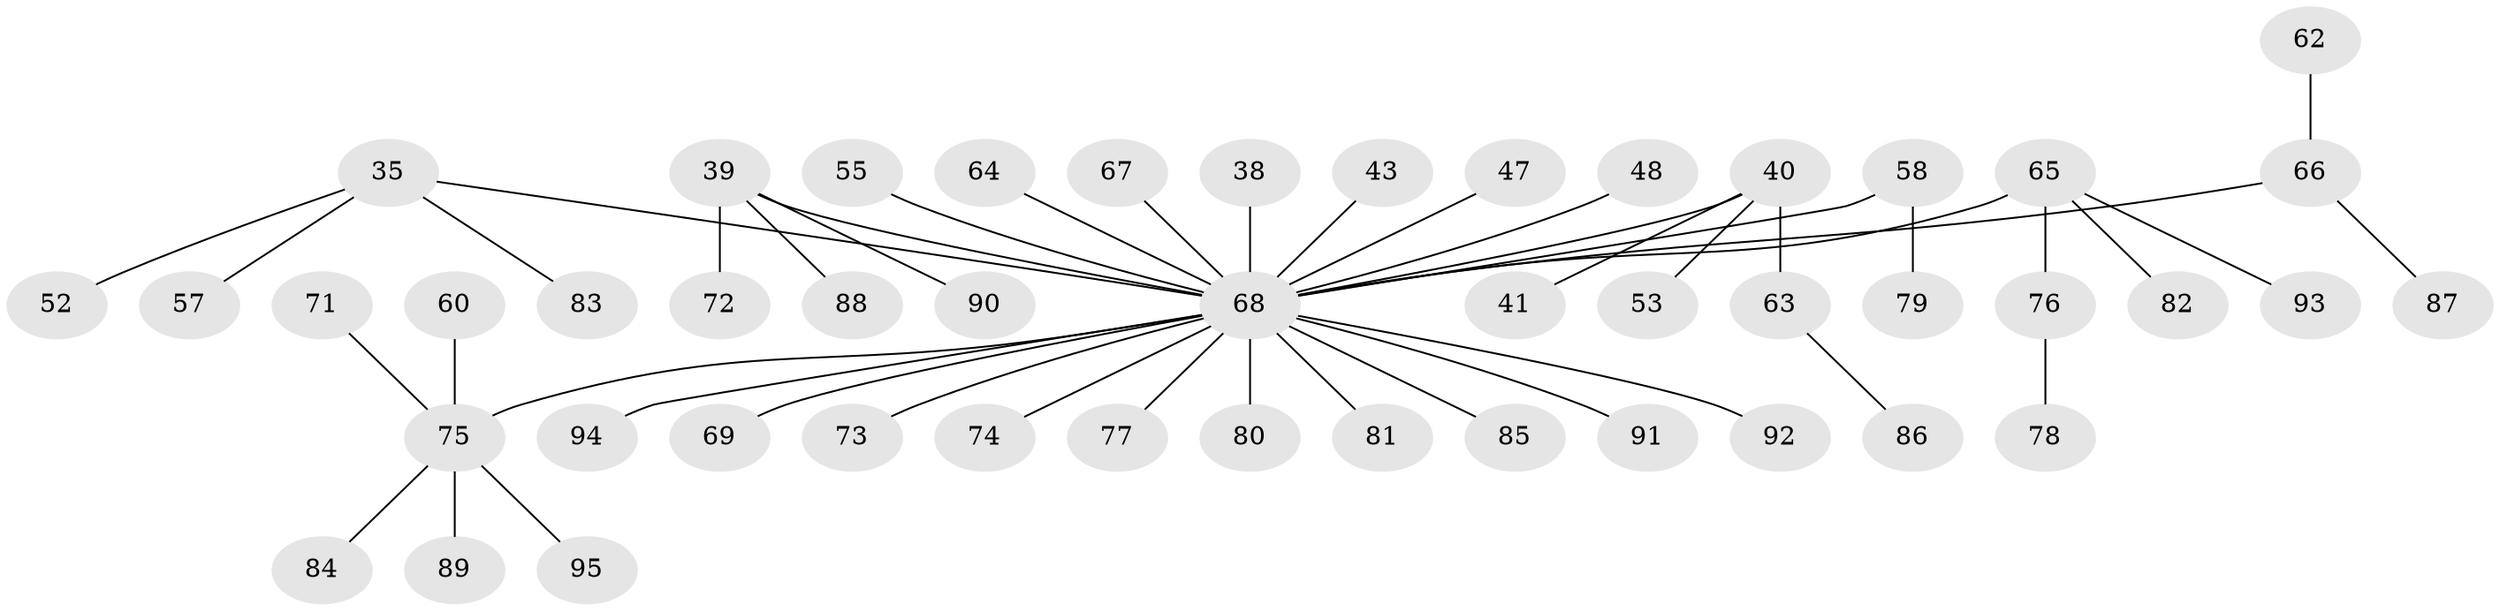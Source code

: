 // original degree distribution, {4: 0.08421052631578947, 5: 0.021052631578947368, 3: 0.1368421052631579, 6: 0.021052631578947368, 2: 0.2631578947368421, 1: 0.47368421052631576}
// Generated by graph-tools (version 1.1) at 2025/52/03/09/25 04:52:51]
// undirected, 47 vertices, 46 edges
graph export_dot {
graph [start="1"]
  node [color=gray90,style=filled];
  35;
  38;
  39 [super="+21+27"];
  40 [super="+28"];
  41;
  43;
  47;
  48;
  52;
  53;
  55;
  57;
  58;
  60;
  62;
  63;
  64;
  65 [super="+37"];
  66 [super="+59"];
  67;
  68 [super="+54+51+23+49+26+46+56"];
  69;
  71;
  72;
  73;
  74;
  75 [super="+70"];
  76;
  77;
  78;
  79;
  80;
  81;
  82;
  83;
  84;
  85;
  86;
  87;
  88;
  89;
  90;
  91;
  92;
  93;
  94;
  95;
  35 -- 52;
  35 -- 57;
  35 -- 83;
  35 -- 68;
  38 -- 68;
  39 -- 72;
  39 -- 90;
  39 -- 88;
  39 -- 68;
  40 -- 41;
  40 -- 68;
  40 -- 53;
  40 -- 63;
  43 -- 68;
  47 -- 68;
  48 -- 68;
  55 -- 68;
  58 -- 79;
  58 -- 68;
  60 -- 75;
  62 -- 66;
  63 -- 86;
  64 -- 68;
  65 -- 82;
  65 -- 68;
  65 -- 76;
  65 -- 93;
  66 -- 87;
  66 -- 68;
  67 -- 68;
  68 -- 80;
  68 -- 69;
  68 -- 73;
  68 -- 77;
  68 -- 81;
  68 -- 85;
  68 -- 91;
  68 -- 92;
  68 -- 94;
  68 -- 75;
  68 -- 74;
  71 -- 75;
  75 -- 84;
  75 -- 89;
  75 -- 95;
  76 -- 78;
}

